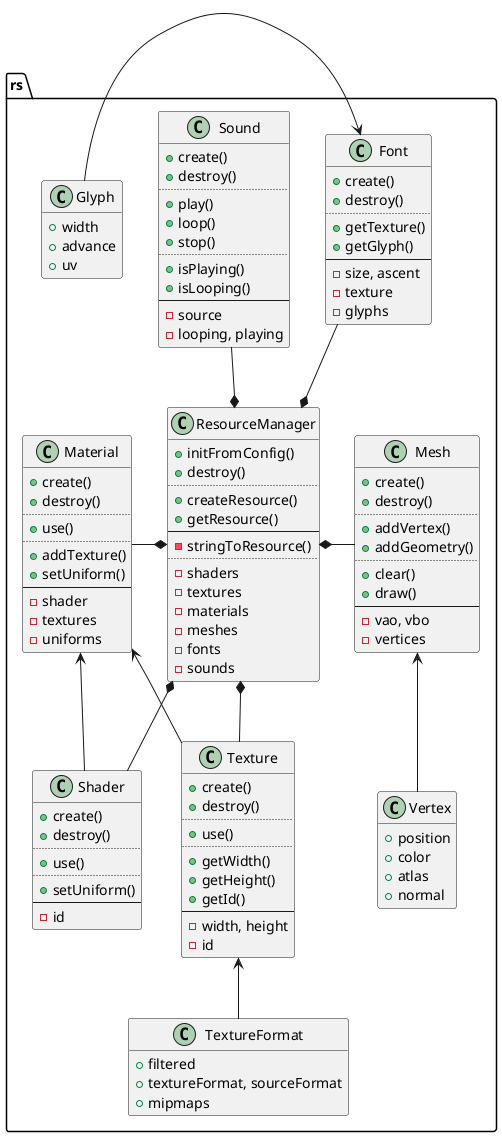 @startuml
set separator ::

class rs::Shader {
	+create()
	+destroy()
	..
	+use()
	..
	+setUniform()
	--
	-id
}

class rs::TextureFormat {
	+filtered
	+textureFormat, sourceFormat
	+mipmaps
}
hide TextureFormat methods

class rs::Texture {
	+create()
	+destroy()
	..
	+use()
	..
	+getWidth()
	+getHeight()
	+getId()
	--
	-width, height
	-id
}

class rs::Material {
	+create()
	+destroy()
	..
	+use()
	..
	+addTexture()
	+setUniform()
	--
	-shader
	-textures
	-uniforms
}

class rs::Vertex {
	+position
	+color
	+atlas
	+normal
}
hide Vertex methods

class rs::Mesh {
	+create()
	+destroy()
	..
	+addVertex()
	+addGeometry()
	..
	+clear()
	+draw()
	--
	-vao, vbo
	-vertices
}

class rs::Glyph {
	+width
	+advance
	+uv
}
hide Glyph methods

class rs::Font {
	+create()
	+destroy()
	..
	+getTexture()
	+getGlyph()
	--
	-size, ascent
	-texture
	-glyphs
}

class rs::Sound {
	+create()
	+destroy()
	..
	+play()
	+loop()
	+stop()
	..
	+isPlaying()
	+isLooping()
	--
	-source
	-looping, playing
}

class rs::ResourceManager {
	+initFromConfig()
	+destroy()
	..
	+createResource()
	+getResource()
	--
	-stringToResource()
	..
	-shaders
	-textures
	-materials
	-meshes
	-fonts
	-sounds
}

Texture <-down- TextureFormat

Material <-- Shader
Material <-- Texture

Mesh <-down- Vertex

Font <-left- Glyph

ResourceManager *-down- Shader
ResourceManager *-down- Texture
ResourceManager *-left- Material
ResourceManager *-right- Mesh
ResourceManager *-up- Font
ResourceManager *-up- Sound

@enduml
